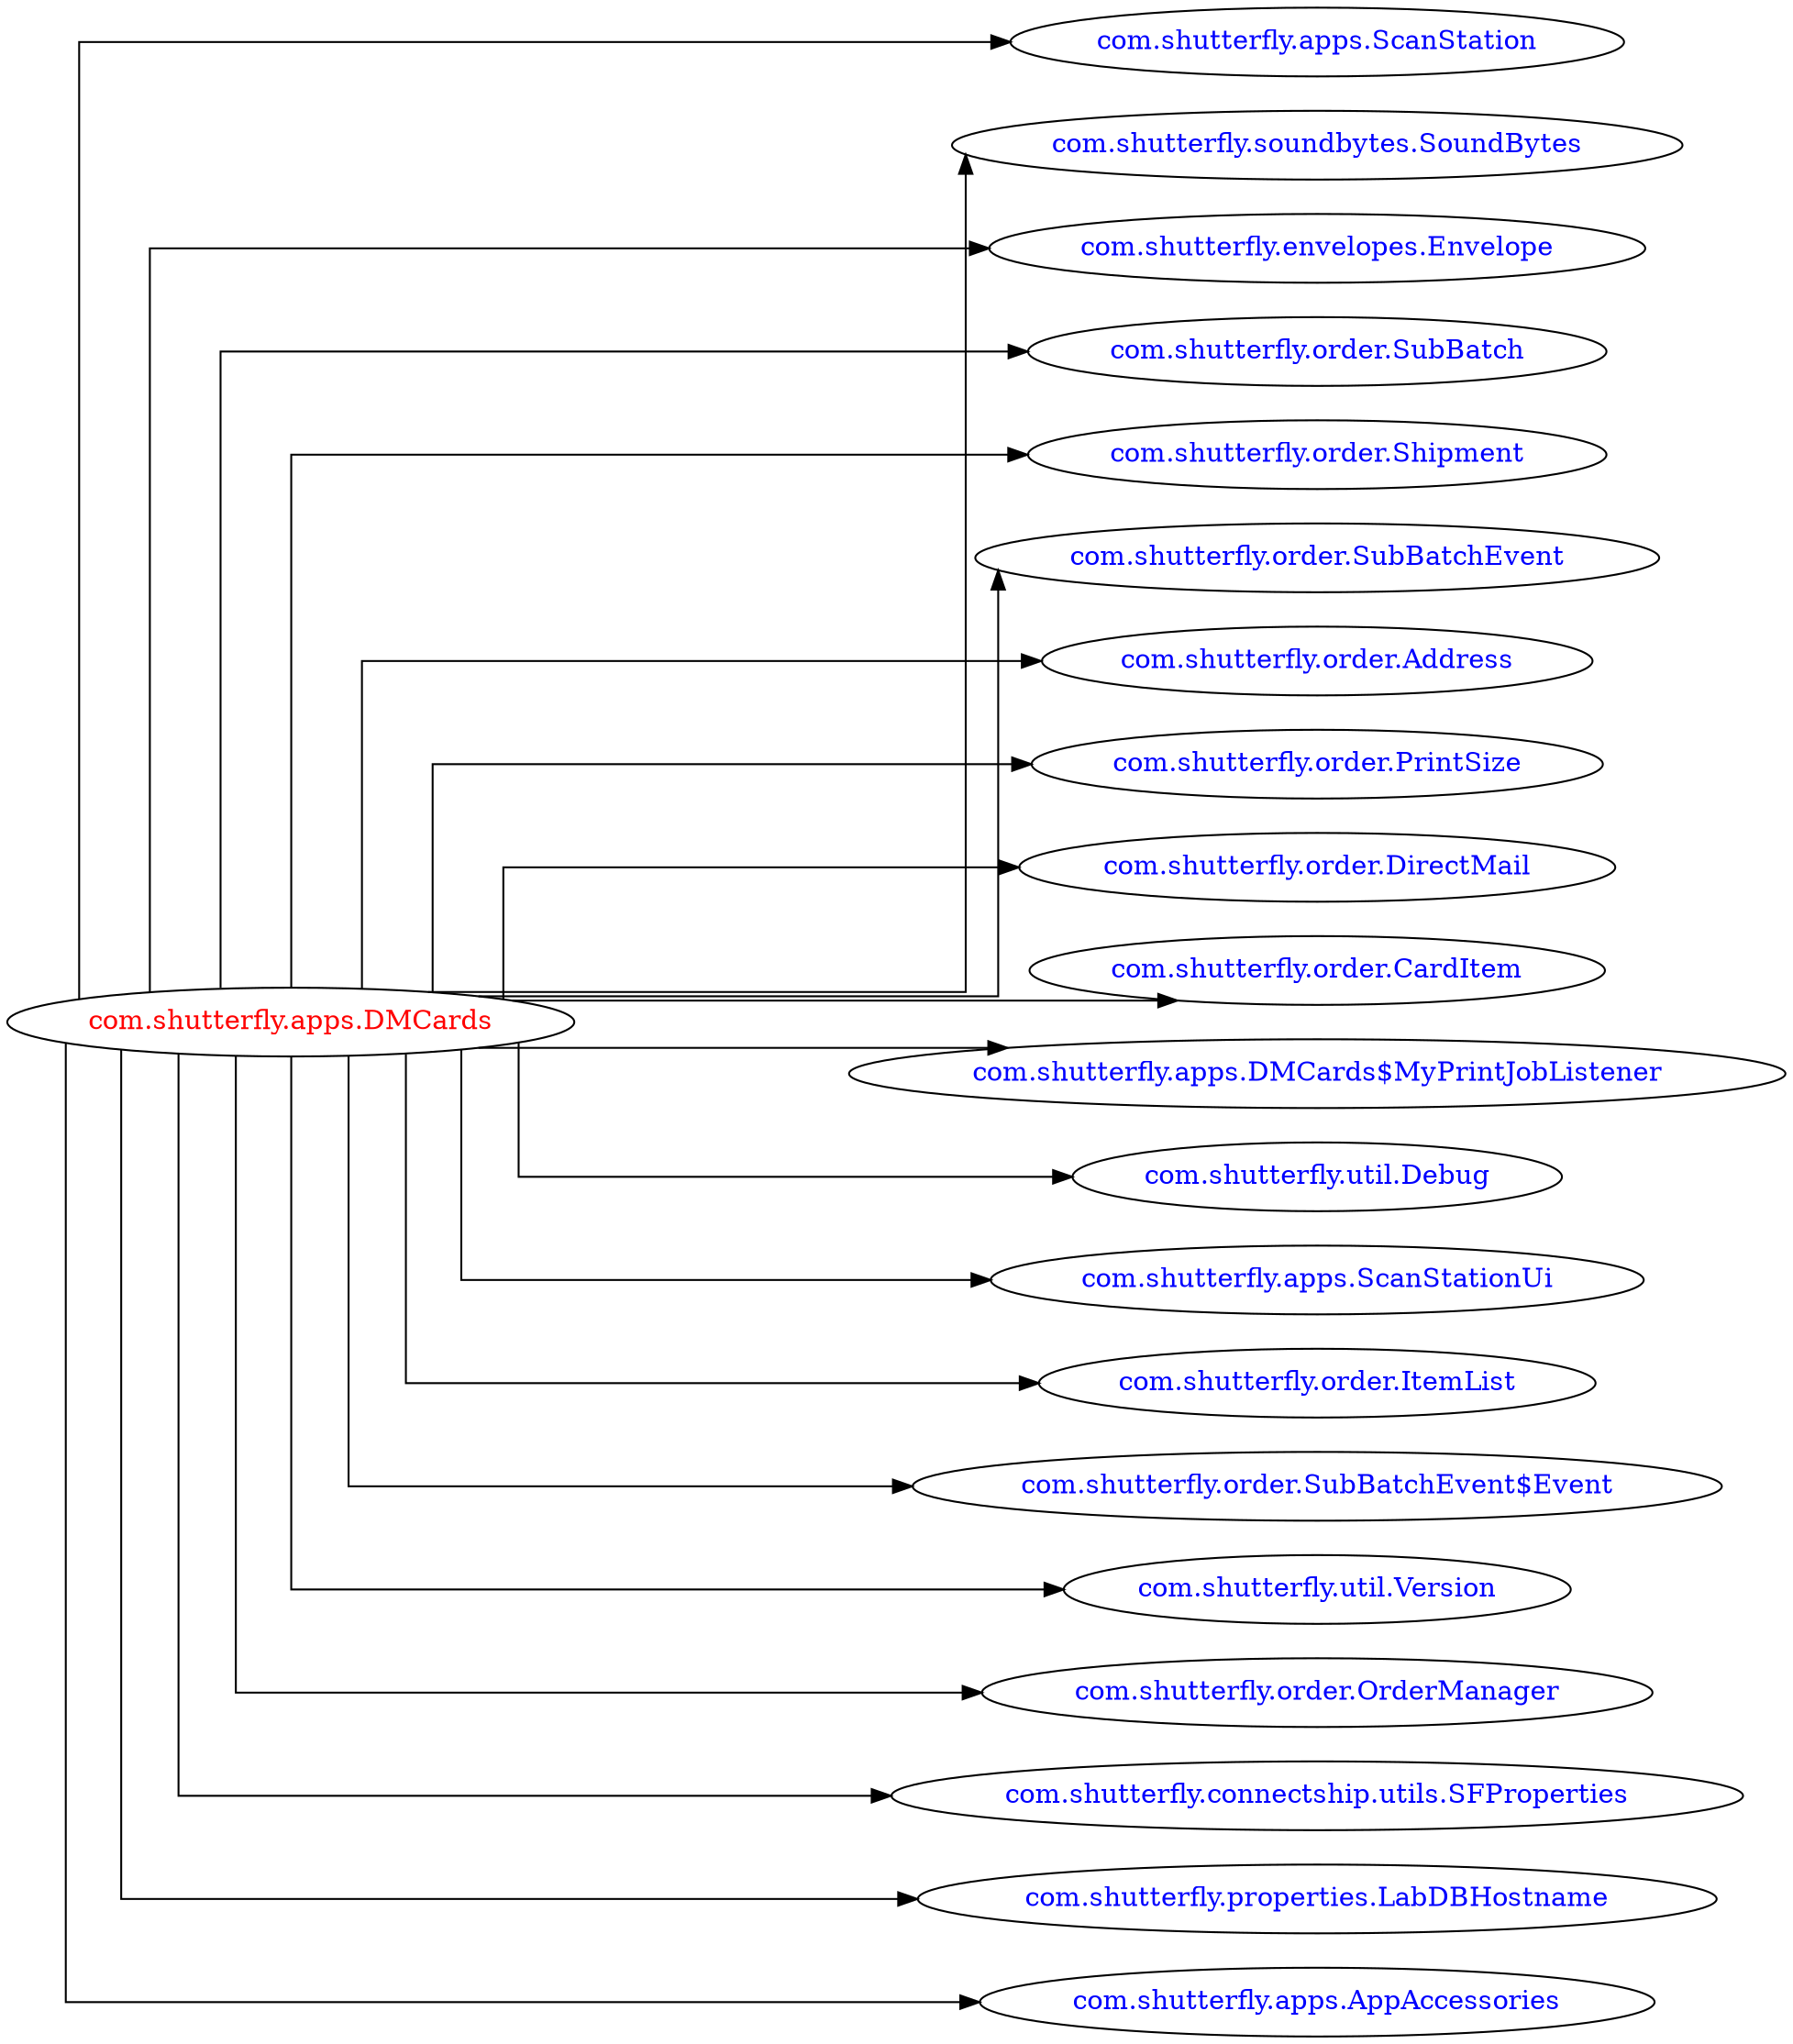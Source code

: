 digraph dependencyGraph {
 concentrate=true;
 ranksep="2.0";
 rankdir="LR"; 
 splines="ortho";
"com.shutterfly.apps.DMCards" [fontcolor="red"];
"com.shutterfly.apps.ScanStation" [ fontcolor="blue" ];
"com.shutterfly.apps.DMCards"->"com.shutterfly.apps.ScanStation";
"com.shutterfly.soundbytes.SoundBytes" [ fontcolor="blue" ];
"com.shutterfly.apps.DMCards"->"com.shutterfly.soundbytes.SoundBytes";
"com.shutterfly.envelopes.Envelope" [ fontcolor="blue" ];
"com.shutterfly.apps.DMCards"->"com.shutterfly.envelopes.Envelope";
"com.shutterfly.order.SubBatch" [ fontcolor="blue" ];
"com.shutterfly.apps.DMCards"->"com.shutterfly.order.SubBatch";
"com.shutterfly.order.Shipment" [ fontcolor="blue" ];
"com.shutterfly.apps.DMCards"->"com.shutterfly.order.Shipment";
"com.shutterfly.order.SubBatchEvent" [ fontcolor="blue" ];
"com.shutterfly.apps.DMCards"->"com.shutterfly.order.SubBatchEvent";
"com.shutterfly.order.Address" [ fontcolor="blue" ];
"com.shutterfly.apps.DMCards"->"com.shutterfly.order.Address";
"com.shutterfly.order.PrintSize" [ fontcolor="blue" ];
"com.shutterfly.apps.DMCards"->"com.shutterfly.order.PrintSize";
"com.shutterfly.order.DirectMail" [ fontcolor="blue" ];
"com.shutterfly.apps.DMCards"->"com.shutterfly.order.DirectMail";
"com.shutterfly.order.CardItem" [ fontcolor="blue" ];
"com.shutterfly.apps.DMCards"->"com.shutterfly.order.CardItem";
"com.shutterfly.apps.DMCards$MyPrintJobListener" [ fontcolor="blue" ];
"com.shutterfly.apps.DMCards"->"com.shutterfly.apps.DMCards$MyPrintJobListener";
"com.shutterfly.util.Debug" [ fontcolor="blue" ];
"com.shutterfly.apps.DMCards"->"com.shutterfly.util.Debug";
"com.shutterfly.apps.ScanStationUi" [ fontcolor="blue" ];
"com.shutterfly.apps.DMCards"->"com.shutterfly.apps.ScanStationUi";
"com.shutterfly.order.ItemList" [ fontcolor="blue" ];
"com.shutterfly.apps.DMCards"->"com.shutterfly.order.ItemList";
"com.shutterfly.order.SubBatchEvent$Event" [ fontcolor="blue" ];
"com.shutterfly.apps.DMCards"->"com.shutterfly.order.SubBatchEvent$Event";
"com.shutterfly.util.Version" [ fontcolor="blue" ];
"com.shutterfly.apps.DMCards"->"com.shutterfly.util.Version";
"com.shutterfly.order.OrderManager" [ fontcolor="blue" ];
"com.shutterfly.apps.DMCards"->"com.shutterfly.order.OrderManager";
"com.shutterfly.connectship.utils.SFProperties" [ fontcolor="blue" ];
"com.shutterfly.apps.DMCards"->"com.shutterfly.connectship.utils.SFProperties";
"com.shutterfly.properties.LabDBHostname" [ fontcolor="blue" ];
"com.shutterfly.apps.DMCards"->"com.shutterfly.properties.LabDBHostname";
"com.shutterfly.apps.AppAccessories" [ fontcolor="blue" ];
"com.shutterfly.apps.DMCards"->"com.shutterfly.apps.AppAccessories";
}